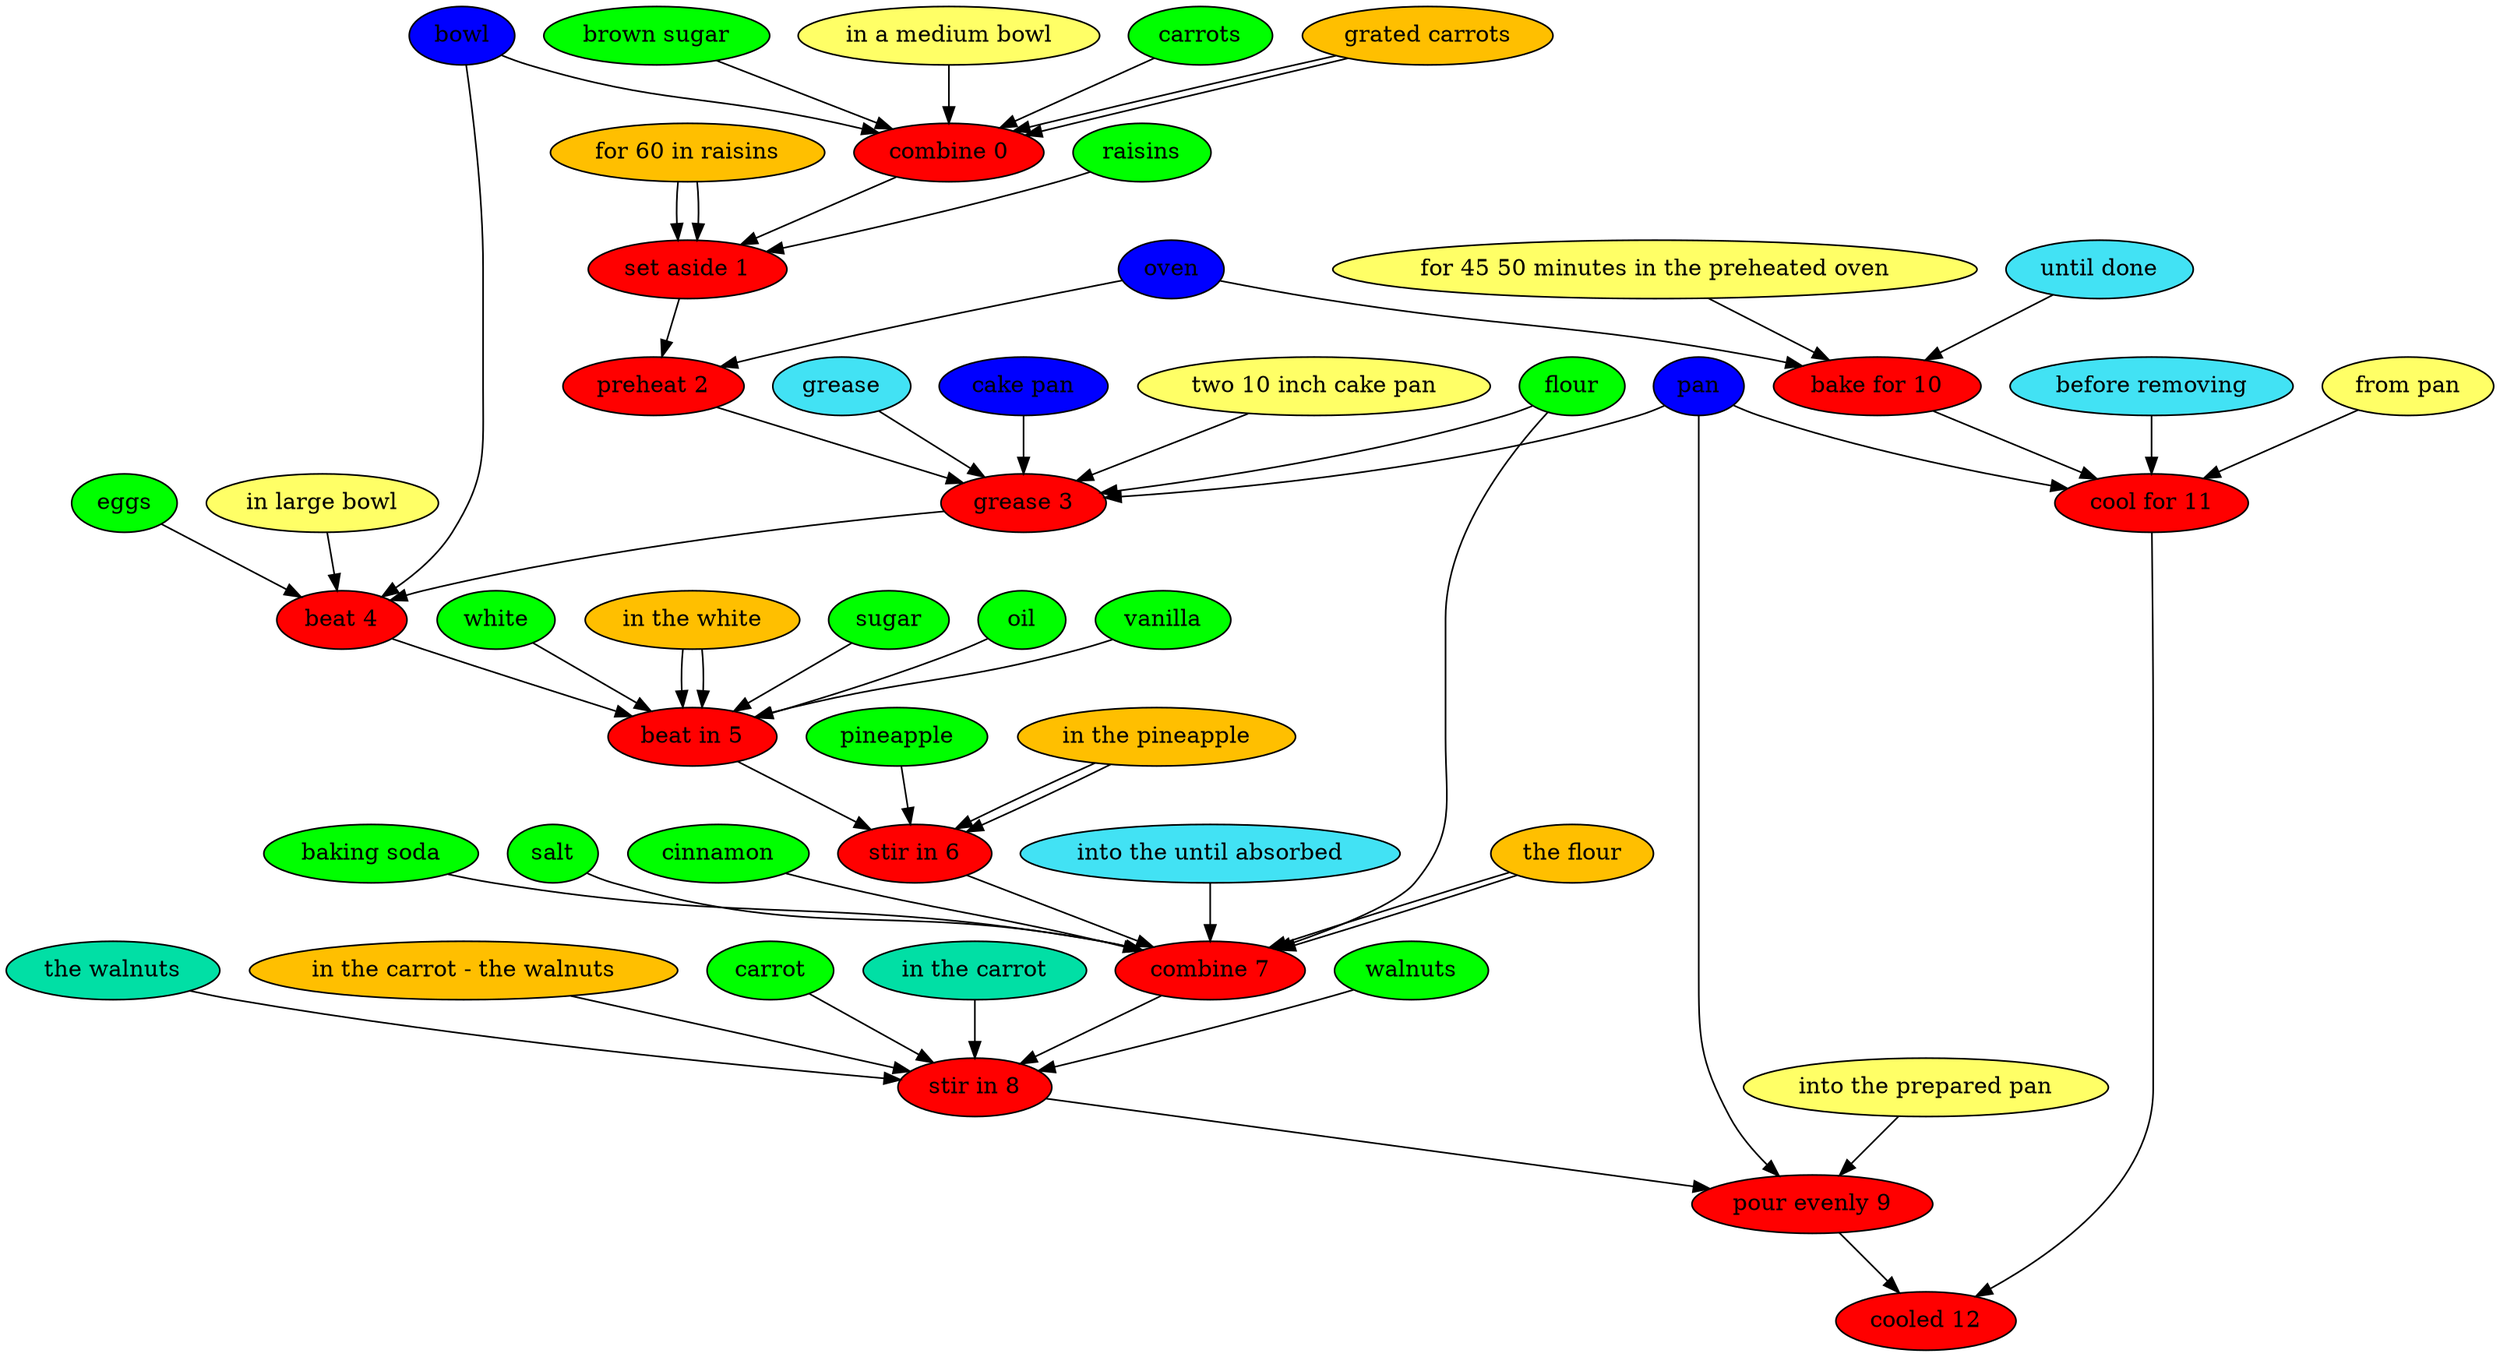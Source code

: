 digraph G {
"combine 0" [style=filled, fillcolor=red];
carrots [style=filled, fillcolor=green];
carrots -> "combine 0";
"grated carrots" [style=filled, fillcolor="#01DFA5"];
"grated carrots" -> "combine 0";
"brown sugar" [style=filled, fillcolor=green];
"brown sugar" -> "combine 0";
bowl [style=filled, fillcolor="#0000ff"];
bowl -> "combine 0";
"in a medium bowl" [style=filled, fillcolor="#ffff66"];
"in a medium bowl" -> "combine 0";
"grated carrots" [style=filled, fillcolor="#FFBF00"];
"grated carrots" -> "combine 0";
"set aside 1" [style=filled, fillcolor=red];
raisins [style=filled, fillcolor=green];
raisins -> "set aside 1";
"for 60 in raisins" [style=filled, fillcolor="#01DFA5"];
"for 60 in raisins" -> "set aside 1";
"for 60 in raisins" [style=filled, fillcolor="#FFBF00"];
"for 60 in raisins" -> "set aside 1";
"preheat 2" [style=filled, fillcolor=red];
oven [style=filled, fillcolor="#0000ff"];
oven -> "preheat 2";
"grease 3" [style=filled, fillcolor=red];
grease [style=filled, fillcolor="#42e2f4"];
grease -> "grease 3";
flour [style=filled, fillcolor=green];
flour -> "grease 3";
"cake pan" [style=filled, fillcolor="#0000ff"];
"cake pan" -> "grease 3";
"two 10 inch cake pan" [style=filled, fillcolor="#ffff66"];
"two 10 inch cake pan" -> "grease 3";
pan [style=filled, fillcolor="#0000ff"];
pan -> "grease 3";
"beat 4" [style=filled, fillcolor=red];
eggs [style=filled, fillcolor=green];
eggs -> "beat 4";
bowl [style=filled, fillcolor="#0000ff"];
bowl -> "beat 4";
"in large bowl" [style=filled, fillcolor="#ffff66"];
"in large bowl" -> "beat 4";
"beat in 5" [style=filled, fillcolor=red];
white [style=filled, fillcolor=green];
white -> "beat in 5";
"in the white" [style=filled, fillcolor="#01DFA5"];
"in the white" -> "beat in 5";
sugar [style=filled, fillcolor=green];
sugar -> "beat in 5";
oil [style=filled, fillcolor=green];
oil -> "beat in 5";
vanilla [style=filled, fillcolor=green];
vanilla -> "beat in 5";
"in the white" [style=filled, fillcolor="#FFBF00"];
"in the white" -> "beat in 5";
"stir in 6" [style=filled, fillcolor=red];
pineapple [style=filled, fillcolor=green];
pineapple -> "stir in 6";
"in the pineapple" [style=filled, fillcolor="#01DFA5"];
"in the pineapple" -> "stir in 6";
"in the pineapple" [style=filled, fillcolor="#FFBF00"];
"in the pineapple" -> "stir in 6";
"combine 7" [style=filled, fillcolor=red];
"into the until absorbed" [style=filled, fillcolor="#42e2f4"];
"into the until absorbed" -> "combine 7";
flour [style=filled, fillcolor=green];
flour -> "combine 7";
"the flour" [style=filled, fillcolor="#01DFA5"];
"the flour" -> "combine 7";
"baking soda" [style=filled, fillcolor=green];
"baking soda" -> "combine 7";
salt [style=filled, fillcolor=green];
salt -> "combine 7";
cinnamon [style=filled, fillcolor=green];
cinnamon -> "combine 7";
"the flour" [style=filled, fillcolor="#FFBF00"];
"the flour" -> "combine 7";
"stir in 8" [style=filled, fillcolor=red];
carrot [style=filled, fillcolor=green];
carrot -> "stir in 8";
"in the carrot" [style=filled, fillcolor="#01DFA5"];
"in the carrot" -> "stir in 8";
walnuts [style=filled, fillcolor=green];
walnuts -> "stir in 8";
"the walnuts" [style=filled, fillcolor="#01DFA5"];
"the walnuts" -> "stir in 8";
"in the carrot - the walnuts" [style=filled, fillcolor="#FFBF00"];
"in the carrot - the walnuts" -> "stir in 8";
"pour evenly 9" [style=filled, fillcolor=red];
pan [style=filled, fillcolor="#0000ff"];
pan -> "pour evenly 9";
"into the prepared pan" [style=filled, fillcolor="#ffff66"];
"into the prepared pan" -> "pour evenly 9";
"bake for 10" [style=filled, fillcolor=red];
"until done" [style=filled, fillcolor="#42e2f4"];
"until done" -> "bake for 10";
oven [style=filled, fillcolor="#0000ff"];
oven -> "bake for 10";
"for 45 50 minutes in the preheated oven" [style=filled, fillcolor="#ffff66"];
"for 45 50 minutes in the preheated oven" -> "bake for 10";
"cool for 11" [style=filled, fillcolor=red];
"before removing" [style=filled, fillcolor="#42e2f4"];
"before removing" -> "cool for 11";
pan [style=filled, fillcolor="#0000ff"];
pan -> "cool for 11";
"from pan" [style=filled, fillcolor="#ffff66"];
"from pan" -> "cool for 11";
"cooled 12" [style=filled, fillcolor=red];
"combine 0" -> "set aside 1";
"set aside 1" -> "preheat 2";
"preheat 2" -> "grease 3";
"grease 3" -> "beat 4";
"beat 4" -> "beat in 5";
"beat in 5" -> "stir in 6";
"stir in 6" -> "combine 7";
"combine 7" -> "stir in 8";
"stir in 8" -> "pour evenly 9";
"pour evenly 9" -> "cooled 12";
"bake for 10" -> "cool for 11";
"cool for 11" -> "cooled 12";
}
